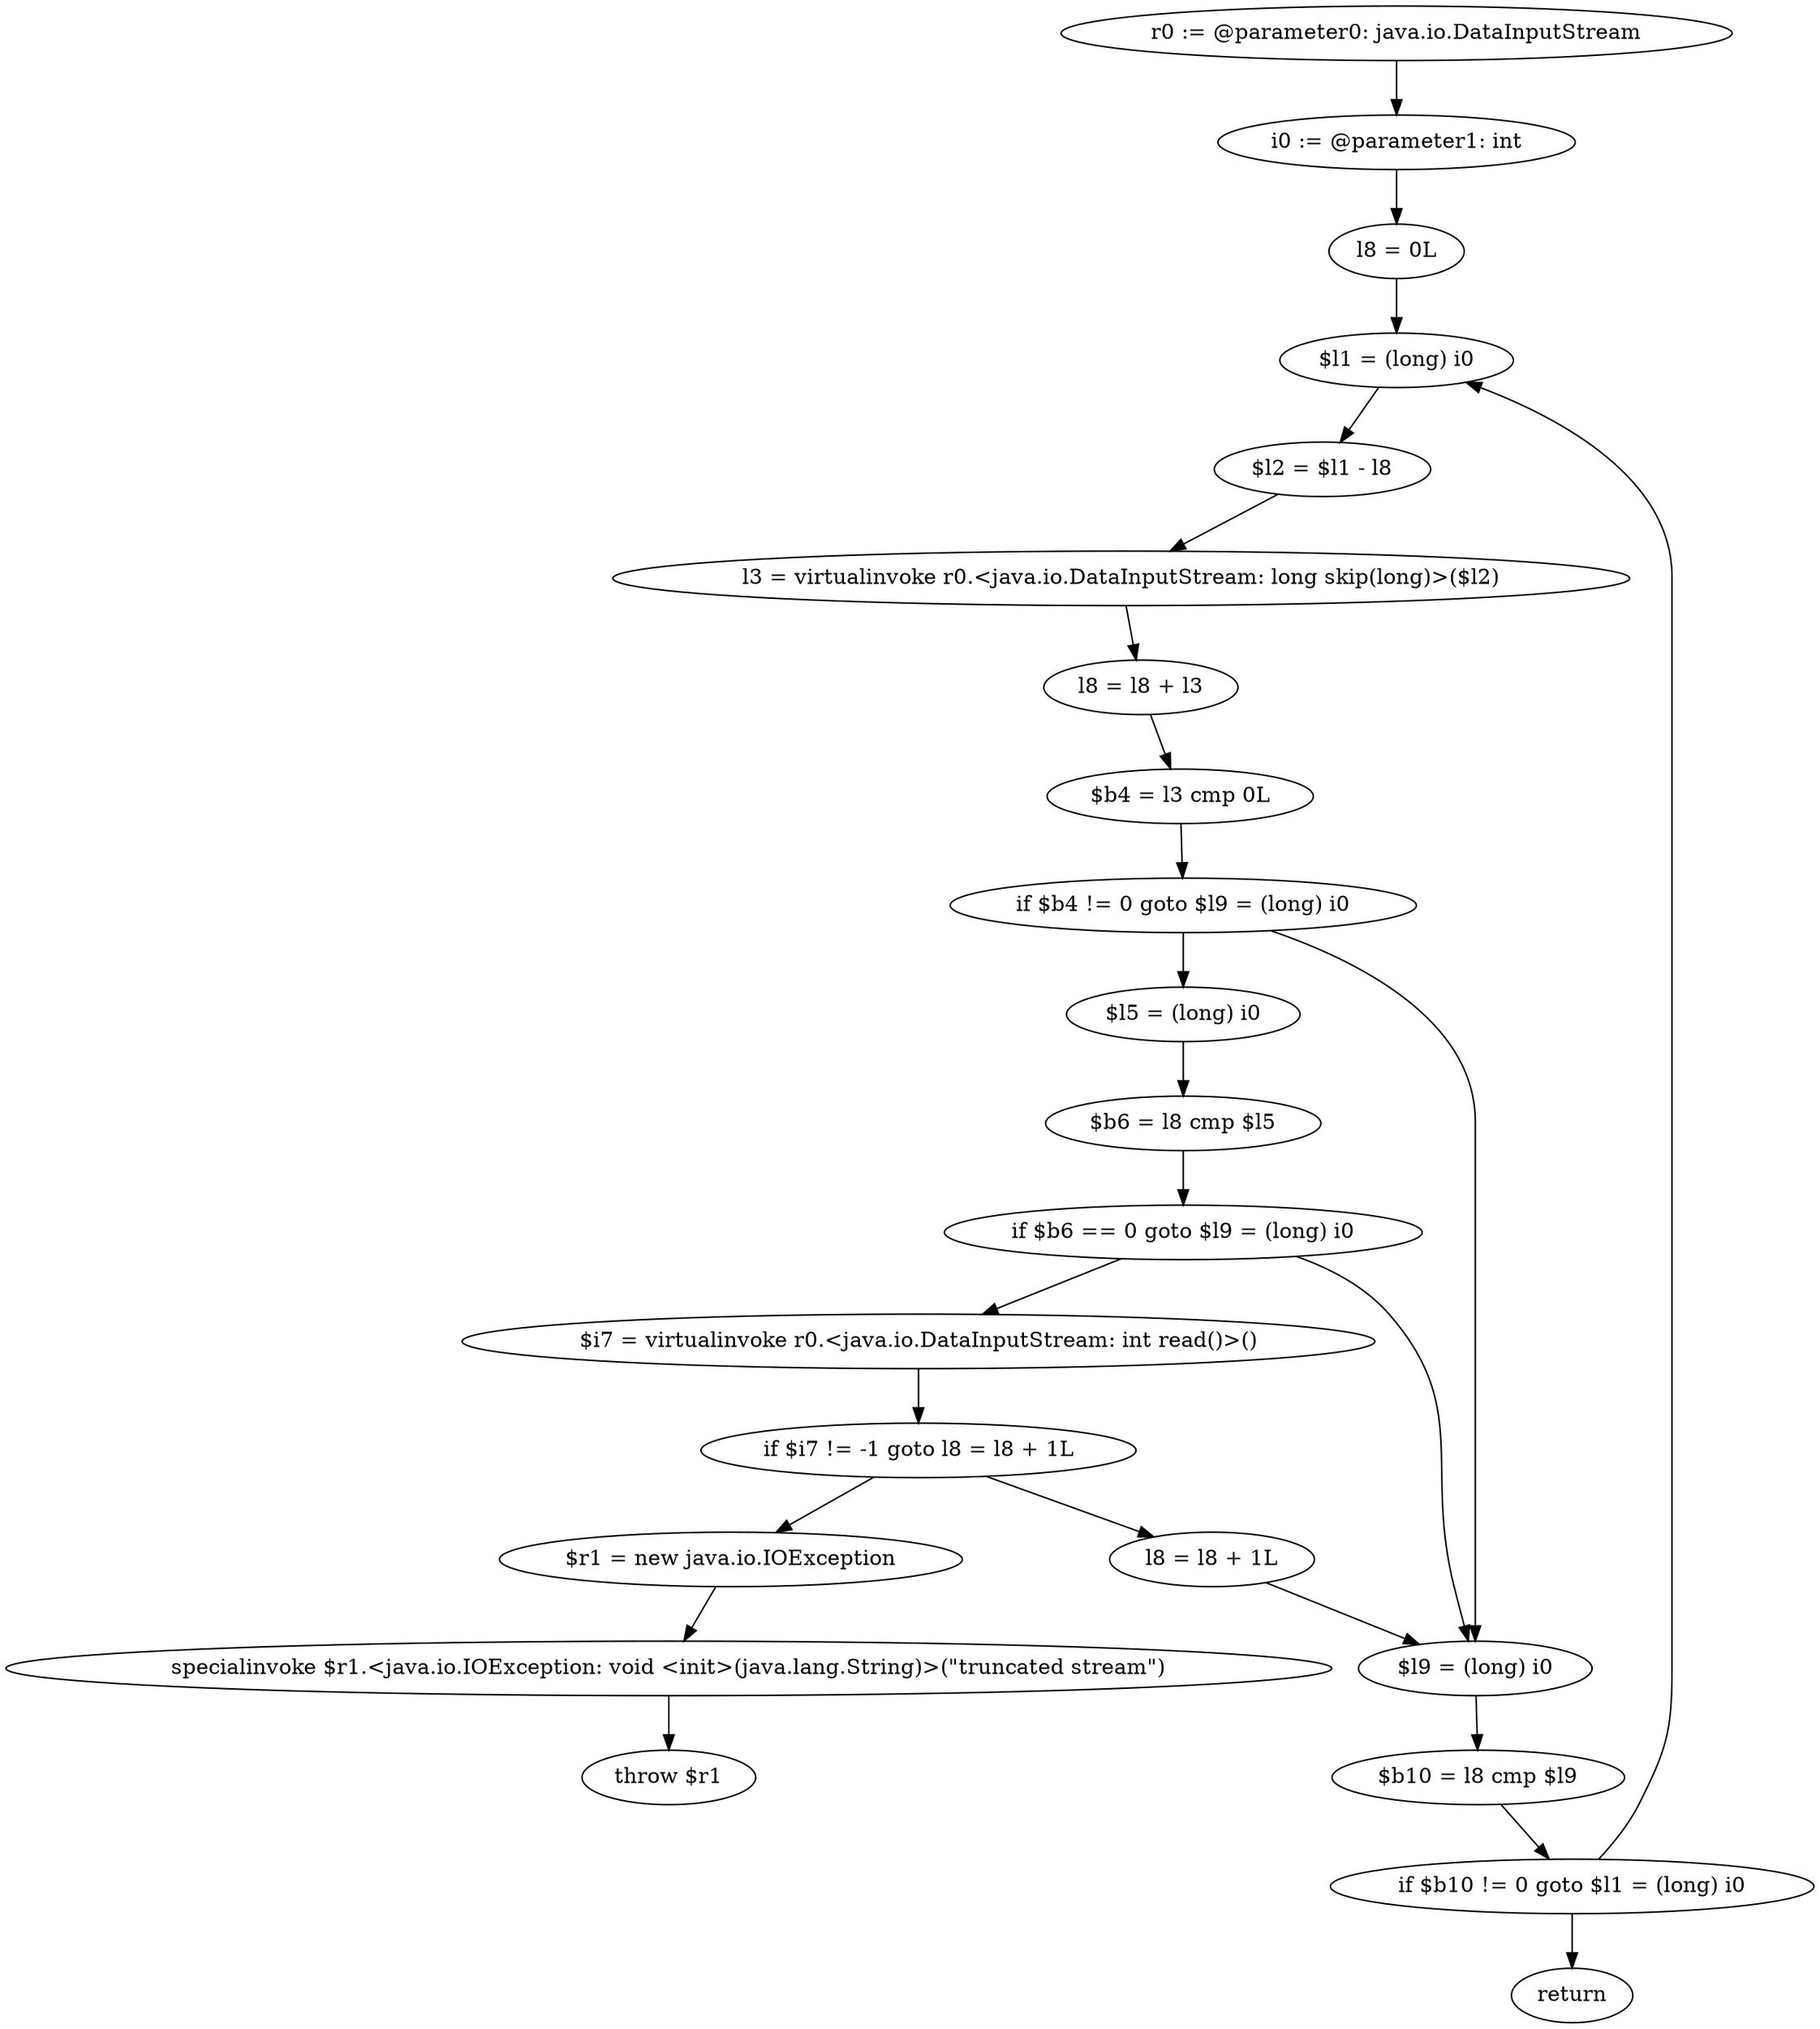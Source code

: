 digraph "unitGraph" {
    "r0 := @parameter0: java.io.DataInputStream"
    "i0 := @parameter1: int"
    "l8 = 0L"
    "$l1 = (long) i0"
    "$l2 = $l1 - l8"
    "l3 = virtualinvoke r0.<java.io.DataInputStream: long skip(long)>($l2)"
    "l8 = l8 + l3"
    "$b4 = l3 cmp 0L"
    "if $b4 != 0 goto $l9 = (long) i0"
    "$l5 = (long) i0"
    "$b6 = l8 cmp $l5"
    "if $b6 == 0 goto $l9 = (long) i0"
    "$i7 = virtualinvoke r0.<java.io.DataInputStream: int read()>()"
    "if $i7 != -1 goto l8 = l8 + 1L"
    "$r1 = new java.io.IOException"
    "specialinvoke $r1.<java.io.IOException: void <init>(java.lang.String)>(\"truncated stream\")"
    "throw $r1"
    "l8 = l8 + 1L"
    "$l9 = (long) i0"
    "$b10 = l8 cmp $l9"
    "if $b10 != 0 goto $l1 = (long) i0"
    "return"
    "r0 := @parameter0: java.io.DataInputStream"->"i0 := @parameter1: int";
    "i0 := @parameter1: int"->"l8 = 0L";
    "l8 = 0L"->"$l1 = (long) i0";
    "$l1 = (long) i0"->"$l2 = $l1 - l8";
    "$l2 = $l1 - l8"->"l3 = virtualinvoke r0.<java.io.DataInputStream: long skip(long)>($l2)";
    "l3 = virtualinvoke r0.<java.io.DataInputStream: long skip(long)>($l2)"->"l8 = l8 + l3";
    "l8 = l8 + l3"->"$b4 = l3 cmp 0L";
    "$b4 = l3 cmp 0L"->"if $b4 != 0 goto $l9 = (long) i0";
    "if $b4 != 0 goto $l9 = (long) i0"->"$l5 = (long) i0";
    "if $b4 != 0 goto $l9 = (long) i0"->"$l9 = (long) i0";
    "$l5 = (long) i0"->"$b6 = l8 cmp $l5";
    "$b6 = l8 cmp $l5"->"if $b6 == 0 goto $l9 = (long) i0";
    "if $b6 == 0 goto $l9 = (long) i0"->"$i7 = virtualinvoke r0.<java.io.DataInputStream: int read()>()";
    "if $b6 == 0 goto $l9 = (long) i0"->"$l9 = (long) i0";
    "$i7 = virtualinvoke r0.<java.io.DataInputStream: int read()>()"->"if $i7 != -1 goto l8 = l8 + 1L";
    "if $i7 != -1 goto l8 = l8 + 1L"->"$r1 = new java.io.IOException";
    "if $i7 != -1 goto l8 = l8 + 1L"->"l8 = l8 + 1L";
    "$r1 = new java.io.IOException"->"specialinvoke $r1.<java.io.IOException: void <init>(java.lang.String)>(\"truncated stream\")";
    "specialinvoke $r1.<java.io.IOException: void <init>(java.lang.String)>(\"truncated stream\")"->"throw $r1";
    "l8 = l8 + 1L"->"$l9 = (long) i0";
    "$l9 = (long) i0"->"$b10 = l8 cmp $l9";
    "$b10 = l8 cmp $l9"->"if $b10 != 0 goto $l1 = (long) i0";
    "if $b10 != 0 goto $l1 = (long) i0"->"return";
    "if $b10 != 0 goto $l1 = (long) i0"->"$l1 = (long) i0";
}
